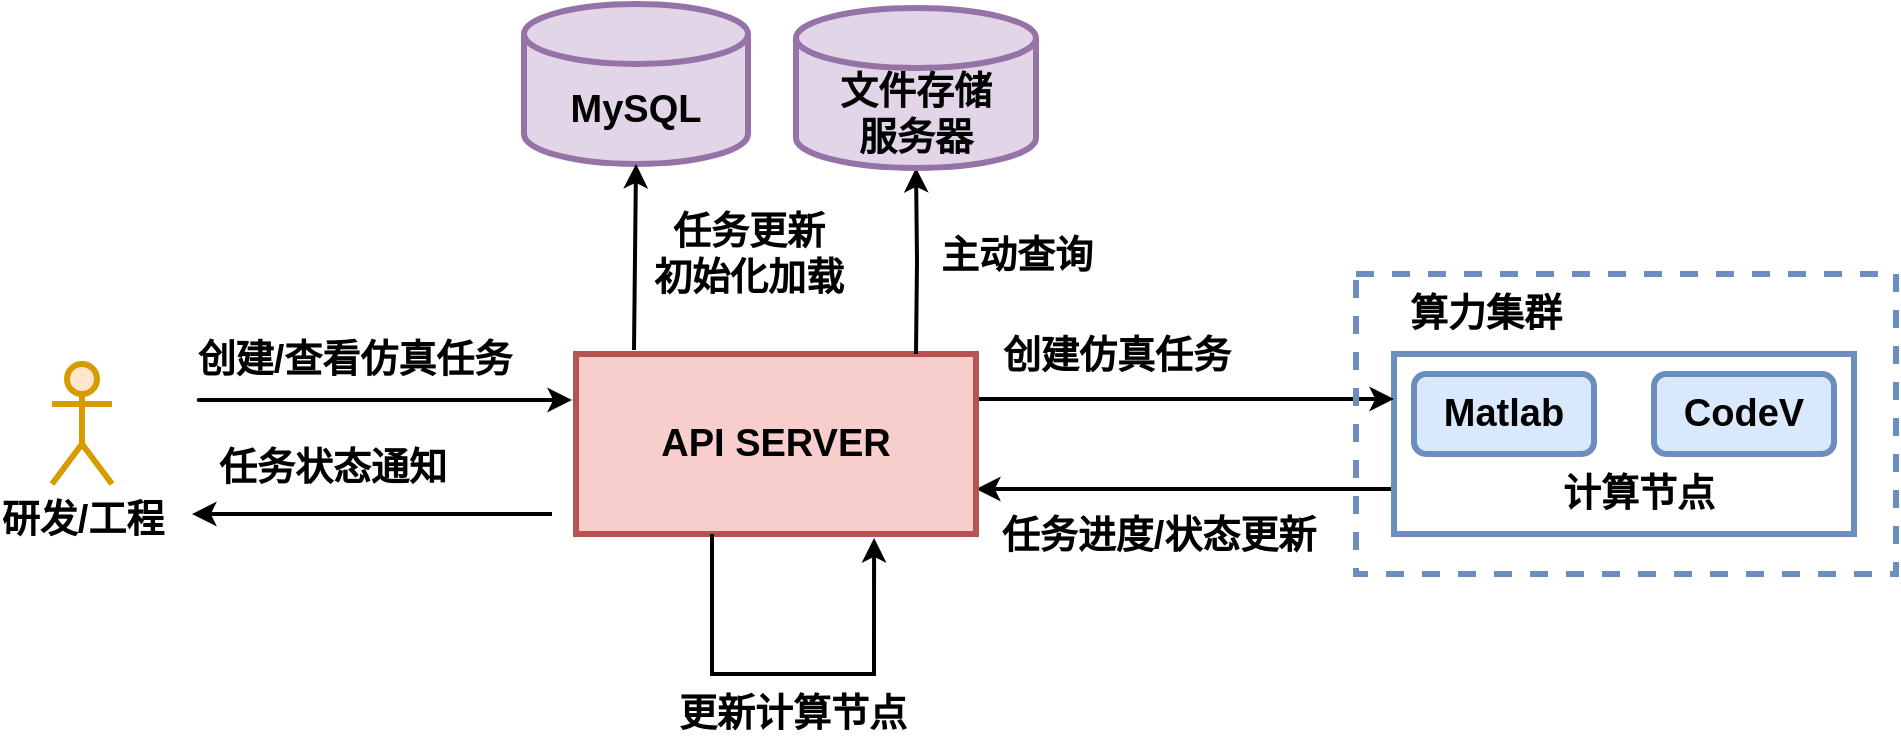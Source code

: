 <mxfile version="14.9.0" type="github">
  <diagram id="WEavagxoX7mWQo-rN5Ej" name="Page-1">
    <mxGraphModel dx="918" dy="438" grid="1" gridSize="10" guides="1" tooltips="1" connect="1" arrows="1" fold="1" page="1" pageScale="1" pageWidth="827" pageHeight="1169" math="0" shadow="0">
      <root>
        <mxCell id="0" />
        <mxCell id="1" parent="0" />
        <mxCell id="f7zLeasrf6lSFa57BJZ2-8" style="edgeStyle=orthogonalEdgeStyle;rounded=0;orthogonalLoop=1;jettySize=auto;html=1;exitX=0;exitY=0.75;exitDx=0;exitDy=0;entryX=1;entryY=0.75;entryDx=0;entryDy=0;fontSize=19;strokeWidth=2;" parent="1" source="meVRYA2Hp27yC9P9ZgB7-14" target="meVRYA2Hp27yC9P9ZgB7-23" edge="1">
          <mxGeometry relative="1" as="geometry" />
        </mxCell>
        <mxCell id="f7zLeasrf6lSFa57BJZ2-9" value="任务进度/状态更新" style="edgeLabel;html=1;align=center;verticalAlign=middle;resizable=0;points=[];fontSize=19;fontStyle=1" parent="f7zLeasrf6lSFa57BJZ2-8" vertex="1" connectable="0">
          <mxGeometry x="0.287" y="1" relative="1" as="geometry">
            <mxPoint x="16" y="22" as="offset" />
          </mxGeometry>
        </mxCell>
        <mxCell id="meVRYA2Hp27yC9P9ZgB7-14" value="" style="rounded=0;whiteSpace=wrap;html=1;strokeColor=#6c8ebf;fillColor=none;strokeWidth=3;fontSize=19;" parent="1" vertex="1">
          <mxGeometry x="939" y="330" width="230" height="90" as="geometry" />
        </mxCell>
        <mxCell id="meVRYA2Hp27yC9P9ZgB7-15" value="&lt;b style=&quot;font-size: 19px;&quot;&gt;Matlab&lt;/b&gt;" style="rounded=1;whiteSpace=wrap;html=1;strokeColor=#6c8ebf;fillColor=#dae8fc;strokeWidth=3;fontSize=19;" parent="1" vertex="1">
          <mxGeometry x="949" y="340" width="90" height="40" as="geometry" />
        </mxCell>
        <mxCell id="meVRYA2Hp27yC9P9ZgB7-16" value="&lt;b style=&quot;font-size: 19px;&quot;&gt;CodeV&lt;/b&gt;" style="rounded=1;whiteSpace=wrap;html=1;strokeColor=#6c8ebf;fillColor=#dae8fc;strokeWidth=3;fontSize=19;" parent="1" vertex="1">
          <mxGeometry x="1069" y="340" width="90" height="40" as="geometry" />
        </mxCell>
        <mxCell id="meVRYA2Hp27yC9P9ZgB7-17" value="&lt;b style=&quot;font-size: 19px&quot;&gt;计算节点&lt;/b&gt;" style="text;html=1;strokeColor=none;fillColor=none;align=center;verticalAlign=middle;whiteSpace=wrap;rounded=0;fontSize=19;" parent="1" vertex="1">
          <mxGeometry x="1014" y="390" width="95" height="20" as="geometry" />
        </mxCell>
        <mxCell id="meVRYA2Hp27yC9P9ZgB7-22" value="&lt;b style=&quot;font-size: 19px;&quot;&gt;&lt;font style=&quot;font-size: 19px;&quot;&gt;算力集群&lt;/font&gt;&lt;/b&gt;" style="text;html=1;strokeColor=none;fillColor=none;align=center;verticalAlign=middle;whiteSpace=wrap;rounded=0;fontSize=19;" parent="1" vertex="1">
          <mxGeometry x="940" y="300" width="90" height="20" as="geometry" />
        </mxCell>
        <mxCell id="f7zLeasrf6lSFa57BJZ2-6" style="edgeStyle=orthogonalEdgeStyle;rounded=0;orthogonalLoop=1;jettySize=auto;html=1;exitX=1;exitY=0.25;exitDx=0;exitDy=0;entryX=0;entryY=0.25;entryDx=0;entryDy=0;fontSize=19;strokeWidth=2;" parent="1" source="meVRYA2Hp27yC9P9ZgB7-23" target="meVRYA2Hp27yC9P9ZgB7-14" edge="1">
          <mxGeometry relative="1" as="geometry" />
        </mxCell>
        <mxCell id="f7zLeasrf6lSFa57BJZ2-7" value="创建仿真任务" style="edgeLabel;html=1;align=center;verticalAlign=middle;resizable=0;points=[];fontSize=19;fontStyle=1" parent="f7zLeasrf6lSFa57BJZ2-6" vertex="1" connectable="0">
          <mxGeometry x="-0.35" y="4" relative="1" as="geometry">
            <mxPoint x="2" y="-18" as="offset" />
          </mxGeometry>
        </mxCell>
        <mxCell id="f7zLeasrf6lSFa57BJZ2-22" style="edgeStyle=orthogonalEdgeStyle;rounded=0;orthogonalLoop=1;jettySize=auto;html=1;fontSize=19;strokeWidth=2;" parent="1" edge="1">
          <mxGeometry relative="1" as="geometry">
            <mxPoint x="338" y="410" as="targetPoint" />
            <mxPoint x="518" y="410" as="sourcePoint" />
            <Array as="points">
              <mxPoint x="468" y="410" />
              <mxPoint x="468" y="410" />
            </Array>
          </mxGeometry>
        </mxCell>
        <mxCell id="f7zLeasrf6lSFa57BJZ2-23" value="任务状态通知" style="edgeLabel;html=1;align=center;verticalAlign=middle;resizable=0;points=[];fontSize=19;fontStyle=1" parent="f7zLeasrf6lSFa57BJZ2-22" vertex="1" connectable="0">
          <mxGeometry x="-0.3" y="1" relative="1" as="geometry">
            <mxPoint x="-47" y="-24" as="offset" />
          </mxGeometry>
        </mxCell>
        <mxCell id="meVRYA2Hp27yC9P9ZgB7-23" value="&lt;b style=&quot;font-size: 19px;&quot;&gt;API SERVER&lt;/b&gt;" style="rounded=0;whiteSpace=wrap;html=1;fillColor=#f8cecc;strokeColor=#b85450;strokeWidth=3;fontSize=19;" parent="1" vertex="1">
          <mxGeometry x="530" y="330" width="200" height="90" as="geometry" />
        </mxCell>
        <mxCell id="meVRYA2Hp27yC9P9ZgB7-28" value="&lt;b style=&quot;font-size: 19px&quot;&gt;研发/工程&lt;/b&gt;" style="shape=umlActor;verticalLabelPosition=bottom;verticalAlign=top;html=1;outlineConnect=0;fillColor=#ffe6cc;strokeColor=#d79b00;strokeWidth=3;fontSize=19;" parent="1" vertex="1">
          <mxGeometry x="268" y="335" width="30" height="60" as="geometry" />
        </mxCell>
        <mxCell id="meVRYA2Hp27yC9P9ZgB7-31" value="" style="endArrow=classic;html=1;strokeWidth=2;fontSize=19;" parent="1" edge="1">
          <mxGeometry width="50" height="50" relative="1" as="geometry">
            <mxPoint x="348" y="353" as="sourcePoint" />
            <mxPoint x="528" y="353" as="targetPoint" />
            <Array as="points">
              <mxPoint x="338" y="353" />
            </Array>
          </mxGeometry>
        </mxCell>
        <mxCell id="f7zLeasrf6lSFa57BJZ2-3" value="创建/查看仿真任务" style="edgeLabel;html=1;align=center;verticalAlign=middle;resizable=0;points=[];fontSize=19;fontStyle=1" parent="meVRYA2Hp27yC9P9ZgB7-31" vertex="1" connectable="0">
          <mxGeometry x="-0.237" y="3" relative="1" as="geometry">
            <mxPoint x="14" y="-17" as="offset" />
          </mxGeometry>
        </mxCell>
        <mxCell id="meVRYA2Hp27yC9P9ZgB7-51" value="&lt;b style=&quot;font-size: 19px;&quot;&gt;MySQL&lt;/b&gt;" style="shape=cylinder3;whiteSpace=wrap;html=1;boundedLbl=1;backgroundOutline=1;size=15;fillColor=#e1d5e7;strokeColor=#9673a6;strokeWidth=3;fontSize=19;" parent="1" vertex="1">
          <mxGeometry x="504" y="155" width="112" height="80" as="geometry" />
        </mxCell>
        <mxCell id="meVRYA2Hp27yC9P9ZgB7-52" value="" style="endArrow=classic;html=1;exitX=0.145;exitY=-0.022;exitDx=0;exitDy=0;entryX=0.5;entryY=1;entryDx=0;entryDy=0;entryPerimeter=0;strokeWidth=2;fontSize=19;exitPerimeter=0;" parent="1" source="meVRYA2Hp27yC9P9ZgB7-23" target="meVRYA2Hp27yC9P9ZgB7-51" edge="1">
          <mxGeometry width="50" height="50" relative="1" as="geometry">
            <mxPoint x="890" y="450" as="sourcePoint" />
            <mxPoint x="940" y="400" as="targetPoint" />
          </mxGeometry>
        </mxCell>
        <mxCell id="meVRYA2Hp27yC9P9ZgB7-33" value="" style="rounded=0;whiteSpace=wrap;html=1;strokeColor=#6c8ebf;fillColor=none;dashed=1;strokeWidth=3;fontSize=19;" parent="1" vertex="1">
          <mxGeometry x="920" y="290" width="270" height="150" as="geometry" />
        </mxCell>
        <mxCell id="izCRMT_DsCXFCk0jyUp6-1" style="edgeStyle=orthogonalEdgeStyle;rounded=0;orthogonalLoop=1;jettySize=auto;html=1;fontSize=19;strokeWidth=2;entryX=0.842;entryY=1.022;entryDx=0;entryDy=0;entryPerimeter=0;" edge="1" parent="1">
          <mxGeometry relative="1" as="geometry">
            <mxPoint x="679.04" y="421.98" as="targetPoint" />
            <Array as="points">
              <mxPoint x="598" y="490" />
              <mxPoint x="679" y="490" />
            </Array>
            <mxPoint x="598" y="420" as="sourcePoint" />
          </mxGeometry>
        </mxCell>
        <mxCell id="izCRMT_DsCXFCk0jyUp6-2" value="更新计算节点" style="edgeLabel;html=1;align=center;verticalAlign=middle;resizable=0;points=[];fontSize=19;fontStyle=1" vertex="1" connectable="0" parent="izCRMT_DsCXFCk0jyUp6-1">
          <mxGeometry x="0.132" y="4" relative="1" as="geometry">
            <mxPoint x="-14" y="24" as="offset" />
          </mxGeometry>
        </mxCell>
        <mxCell id="izCRMT_DsCXFCk0jyUp6-3" style="edgeStyle=orthogonalEdgeStyle;rounded=0;orthogonalLoop=1;jettySize=auto;html=1;strokeWidth=2;exitX=0.75;exitY=0;exitDx=0;exitDy=0;" edge="1" parent="1" target="izCRMT_DsCXFCk0jyUp6-5">
          <mxGeometry relative="1" as="geometry">
            <mxPoint x="700" y="330" as="sourcePoint" />
          </mxGeometry>
        </mxCell>
        <mxCell id="izCRMT_DsCXFCk0jyUp6-4" value="主动查询" style="edgeLabel;html=1;align=center;verticalAlign=middle;resizable=0;points=[];fontSize=19;fontStyle=1" vertex="1" connectable="0" parent="izCRMT_DsCXFCk0jyUp6-3">
          <mxGeometry x="0.365" y="-4" relative="1" as="geometry">
            <mxPoint x="46" y="14" as="offset" />
          </mxGeometry>
        </mxCell>
        <mxCell id="izCRMT_DsCXFCk0jyUp6-5" value="&lt;b style=&quot;font-size: 19px&quot;&gt;文件存储&lt;br&gt;服务器&lt;/b&gt;" style="shape=cylinder3;whiteSpace=wrap;html=1;boundedLbl=1;backgroundOutline=1;size=15;fillColor=#e1d5e7;strokeColor=#9673a6;strokeWidth=3;fontSize=19;" vertex="1" parent="1">
          <mxGeometry x="640" y="157" width="120" height="80" as="geometry" />
        </mxCell>
        <mxCell id="izCRMT_DsCXFCk0jyUp6-6" value="任务更新&lt;br&gt;初始化加载" style="edgeLabel;html=1;align=center;verticalAlign=middle;resizable=0;points=[];fontSize=19;fontStyle=1" vertex="1" connectable="0" parent="1">
          <mxGeometry x="616" y="279.997" as="geometry" />
        </mxCell>
      </root>
    </mxGraphModel>
  </diagram>
</mxfile>
